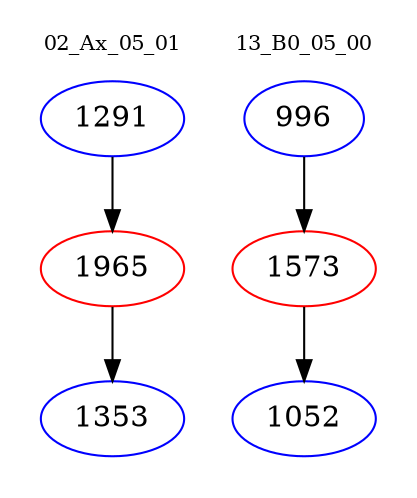 digraph{
subgraph cluster_0 {
color = white
label = "02_Ax_05_01";
fontsize=10;
T0_1291 [label="1291", color="blue"]
T0_1291 -> T0_1965 [color="black"]
T0_1965 [label="1965", color="red"]
T0_1965 -> T0_1353 [color="black"]
T0_1353 [label="1353", color="blue"]
}
subgraph cluster_1 {
color = white
label = "13_B0_05_00";
fontsize=10;
T1_996 [label="996", color="blue"]
T1_996 -> T1_1573 [color="black"]
T1_1573 [label="1573", color="red"]
T1_1573 -> T1_1052 [color="black"]
T1_1052 [label="1052", color="blue"]
}
}
